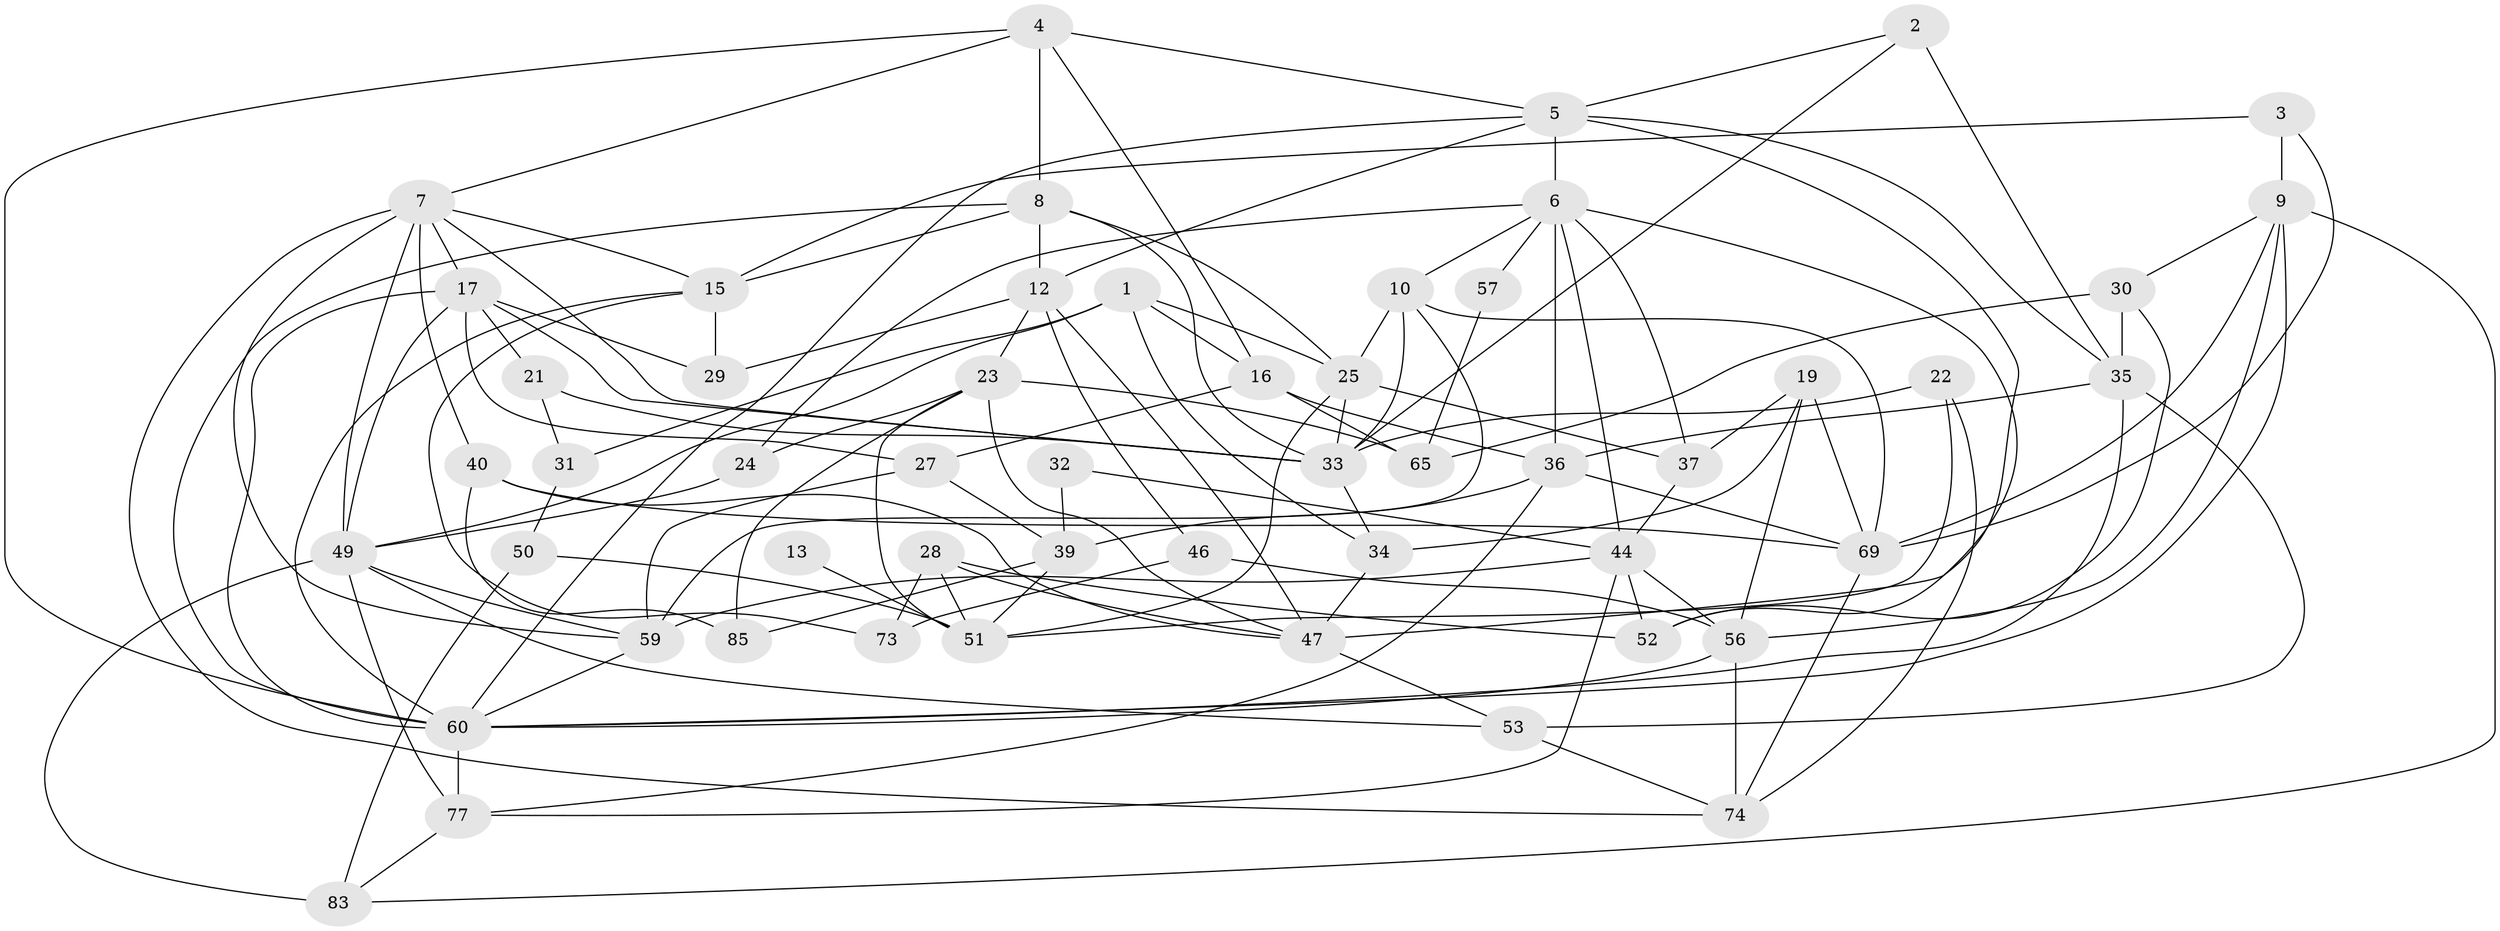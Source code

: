 // Generated by graph-tools (version 1.1) at 2025/23/03/03/25 07:23:57]
// undirected, 53 vertices, 131 edges
graph export_dot {
graph [start="1"]
  node [color=gray90,style=filled];
  1 [super="+20"];
  2;
  3;
  4 [super="+11"];
  5 [super="+78"];
  6 [super="+43"];
  7 [super="+14"];
  8 [super="+48"];
  9 [super="+41"];
  10;
  12 [super="+42"];
  13;
  15 [super="+55"];
  16 [super="+26"];
  17 [super="+18"];
  19;
  21;
  22 [super="+61"];
  23 [super="+71"];
  24;
  25 [super="+67"];
  27;
  28;
  29 [super="+66"];
  30 [super="+54"];
  31 [super="+38"];
  32;
  33 [super="+63"];
  34;
  35 [super="+79"];
  36 [super="+84"];
  37 [super="+58"];
  39 [super="+45"];
  40;
  44 [super="+76"];
  46;
  47 [super="+70"];
  49 [super="+82"];
  50;
  51 [super="+81"];
  52 [super="+64"];
  53 [super="+68"];
  56;
  57;
  59 [super="+62"];
  60 [super="+80"];
  65 [super="+72"];
  69 [super="+75"];
  73;
  74;
  77;
  83;
  85;
  1 -- 49;
  1 -- 34;
  1 -- 25;
  1 -- 16;
  1 -- 31;
  2 -- 33;
  2 -- 35;
  2 -- 5;
  3 -- 69;
  3 -- 15;
  3 -- 9;
  4 -- 60;
  4 -- 8;
  4 -- 5;
  4 -- 16;
  4 -- 7;
  5 -- 60;
  5 -- 47;
  5 -- 35;
  5 -- 6;
  5 -- 12;
  6 -- 52;
  6 -- 24;
  6 -- 57;
  6 -- 36;
  6 -- 10;
  6 -- 44;
  6 -- 37;
  7 -- 40;
  7 -- 33;
  7 -- 74;
  7 -- 15;
  7 -- 17;
  7 -- 49;
  7 -- 59;
  8 -- 12;
  8 -- 33;
  8 -- 25;
  8 -- 15;
  8 -- 60;
  9 -- 83;
  9 -- 56;
  9 -- 30;
  9 -- 60;
  9 -- 69;
  10 -- 59;
  10 -- 69;
  10 -- 33;
  10 -- 25;
  12 -- 47;
  12 -- 46;
  12 -- 29;
  12 -- 23;
  13 -- 51 [weight=2];
  15 -- 60 [weight=2];
  15 -- 73;
  15 -- 29;
  16 -- 27;
  16 -- 36;
  16 -- 65 [weight=3];
  17 -- 21;
  17 -- 29;
  17 -- 33;
  17 -- 27;
  17 -- 60;
  17 -- 49;
  19 -- 56;
  19 -- 34;
  19 -- 69;
  19 -- 37;
  21 -- 33;
  21 -- 31;
  22 -- 74;
  22 -- 51 [weight=2];
  22 -- 33;
  23 -- 24;
  23 -- 85;
  23 -- 47;
  23 -- 51;
  23 -- 65;
  24 -- 49;
  25 -- 33;
  25 -- 51;
  25 -- 37;
  27 -- 39;
  27 -- 59;
  28 -- 73;
  28 -- 47;
  28 -- 52;
  28 -- 51;
  30 -- 35;
  30 -- 52;
  30 -- 65;
  31 -- 50;
  32 -- 39;
  32 -- 44;
  33 -- 34;
  34 -- 47;
  35 -- 60;
  35 -- 36;
  35 -- 53;
  36 -- 77;
  36 -- 69;
  36 -- 39;
  37 -- 44;
  39 -- 85;
  39 -- 51;
  40 -- 85;
  40 -- 47;
  40 -- 69;
  44 -- 56;
  44 -- 52;
  44 -- 77;
  44 -- 59;
  46 -- 56;
  46 -- 73;
  47 -- 53;
  49 -- 77;
  49 -- 83;
  49 -- 53;
  49 -- 59;
  50 -- 83;
  50 -- 51;
  53 -- 74;
  56 -- 74;
  56 -- 60;
  57 -- 65;
  59 -- 60;
  60 -- 77;
  69 -- 74;
  77 -- 83;
}
